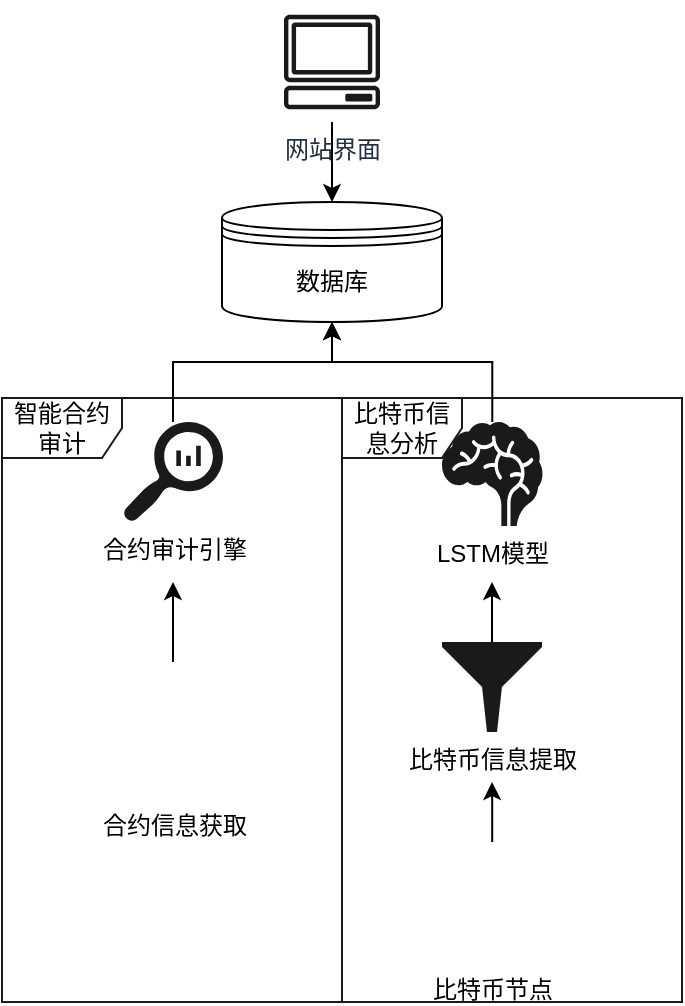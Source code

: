 <mxfile version="14.2.4" type="github">
  <diagram id="DMizLd6jPB5jcuzPNhlE" name="Page-1">
    <mxGraphModel dx="1422" dy="832" grid="1" gridSize="10" guides="1" tooltips="1" connect="1" arrows="1" fold="1" page="1" pageScale="1" pageWidth="850" pageHeight="1100" math="0" shadow="0">
      <root>
        <mxCell id="0" />
        <mxCell id="1" parent="0" />
        <mxCell id="u1e_f7d8fE_HU2oM6N3n-2" value="数据库" style="shape=datastore;whiteSpace=wrap;html=1;" parent="1" vertex="1">
          <mxGeometry x="340" y="280" width="110" height="60" as="geometry" />
        </mxCell>
        <mxCell id="u1e_f7d8fE_HU2oM6N3n-8" value="" style="edgeStyle=orthogonalEdgeStyle;rounded=0;orthogonalLoop=1;jettySize=auto;html=1;" parent="1" source="u1e_f7d8fE_HU2oM6N3n-3" target="u1e_f7d8fE_HU2oM6N3n-2" edge="1">
          <mxGeometry relative="1" as="geometry" />
        </mxCell>
        <mxCell id="u1e_f7d8fE_HU2oM6N3n-3" value="网站界面" style="outlineConnect=0;fontColor=#232F3E;gradientColor=none;fillColor=#ffffff;dashed=0;verticalLabelPosition=bottom;verticalAlign=top;align=center;html=1;fontSize=12;fontStyle=0;aspect=fixed;shape=mxgraph.aws4.resourceIcon;resIcon=mxgraph.aws4.client;strokeColor=#1A1A1A;" parent="1" vertex="1">
          <mxGeometry x="365" y="180" width="60" height="60" as="geometry" />
        </mxCell>
        <mxCell id="u1e_f7d8fE_HU2oM6N3n-22" style="edgeStyle=orthogonalEdgeStyle;rounded=0;orthogonalLoop=1;jettySize=auto;html=1;" parent="1" source="u1e_f7d8fE_HU2oM6N3n-6" edge="1">
          <mxGeometry relative="1" as="geometry">
            <mxPoint x="475" y="570" as="targetPoint" />
          </mxGeometry>
        </mxCell>
        <mxCell id="u1e_f7d8fE_HU2oM6N3n-6" value="比特币节点" style="shape=image;html=1;verticalAlign=top;verticalLabelPosition=bottom;labelBackgroundColor=#ffffff;imageAspect=0;aspect=fixed;image=https://cdn4.iconfinder.com/data/icons/cryptocoins/227/BTC-128.png" parent="1" vertex="1">
          <mxGeometry x="445.13" y="600" width="60" height="60" as="geometry" />
        </mxCell>
        <mxCell id="u1e_f7d8fE_HU2oM6N3n-28" style="edgeStyle=orthogonalEdgeStyle;rounded=0;orthogonalLoop=1;jettySize=auto;html=1;entryX=0.5;entryY=1;entryDx=0;entryDy=0;" parent="1" source="u1e_f7d8fE_HU2oM6N3n-7" target="u1e_f7d8fE_HU2oM6N3n-2" edge="1">
          <mxGeometry relative="1" as="geometry">
            <Array as="points">
              <mxPoint x="475" y="360" />
              <mxPoint x="395" y="360" />
            </Array>
          </mxGeometry>
        </mxCell>
        <mxCell id="u1e_f7d8fE_HU2oM6N3n-7" value="LSTM模型" style="shape=mxgraph.signs.healthcare.brain;html=1;pointerEvents=1;strokeColor=none;verticalLabelPosition=bottom;verticalAlign=top;align=center;fillColor=#1A1A1A;" parent="1" vertex="1">
          <mxGeometry x="450" y="390" width="50.25" height="52" as="geometry" />
        </mxCell>
        <mxCell id="u1e_f7d8fE_HU2oM6N3n-17" style="edgeStyle=orthogonalEdgeStyle;rounded=0;orthogonalLoop=1;jettySize=auto;html=1;entryX=0.5;entryY=1;entryDx=0;entryDy=0;" parent="1" source="u1e_f7d8fE_HU2oM6N3n-10" target="u1e_f7d8fE_HU2oM6N3n-2" edge="1">
          <mxGeometry relative="1" as="geometry">
            <Array as="points">
              <mxPoint x="315" y="360" />
              <mxPoint x="395" y="360" />
            </Array>
          </mxGeometry>
        </mxCell>
        <mxCell id="u1e_f7d8fE_HU2oM6N3n-10" value="合约审计引擎" style="pointerEvents=1;shadow=0;dashed=0;html=1;strokeColor=none;labelPosition=center;verticalLabelPosition=bottom;verticalAlign=top;align=center;shape=mxgraph.mscae.oms.log_search;fillColor=#1A1A1A;" parent="1" vertex="1">
          <mxGeometry x="290.5" y="390" width="50" height="50" as="geometry" />
        </mxCell>
        <mxCell id="u1e_f7d8fE_HU2oM6N3n-16" style="edgeStyle=orthogonalEdgeStyle;rounded=0;orthogonalLoop=1;jettySize=auto;html=1;" parent="1" source="u1e_f7d8fE_HU2oM6N3n-12" edge="1">
          <mxGeometry relative="1" as="geometry">
            <mxPoint x="315.5" y="470" as="targetPoint" />
          </mxGeometry>
        </mxCell>
        <mxCell id="u1e_f7d8fE_HU2oM6N3n-12" value="合约信息获取" style="shape=image;html=1;verticalAlign=top;verticalLabelPosition=bottom;labelBackgroundColor=#ffffff;imageAspect=0;aspect=fixed;image=https://cdn2.iconfinder.com/data/icons/free-solid-halloween-icons/24/Spider-128.png" parent="1" vertex="1">
          <mxGeometry x="281.5" y="510" width="68" height="68" as="geometry" />
        </mxCell>
        <mxCell id="u1e_f7d8fE_HU2oM6N3n-19" style="edgeStyle=orthogonalEdgeStyle;rounded=0;orthogonalLoop=1;jettySize=auto;html=1;" parent="1" source="u1e_f7d8fE_HU2oM6N3n-13" edge="1">
          <mxGeometry relative="1" as="geometry">
            <mxPoint x="475" y="470" as="targetPoint" />
          </mxGeometry>
        </mxCell>
        <mxCell id="u1e_f7d8fE_HU2oM6N3n-13" value="比特币信息提取" style="aspect=fixed;pointerEvents=1;shadow=0;dashed=0;html=1;strokeColor=none;labelPosition=center;verticalLabelPosition=bottom;verticalAlign=top;align=center;shape=mxgraph.mscae.enterprise.filter;fillColor=#1A1A1A;" parent="1" vertex="1">
          <mxGeometry x="450" y="500" width="50" height="45" as="geometry" />
        </mxCell>
        <mxCell id="u1e_f7d8fE_HU2oM6N3n-24" value="智能合约审计" style="shape=umlFrame;whiteSpace=wrap;html=1;strokeColor=#1A1A1A;fillColor=#FFFFFF;" parent="1" vertex="1">
          <mxGeometry x="230" y="378" width="170" height="302" as="geometry" />
        </mxCell>
        <mxCell id="u1e_f7d8fE_HU2oM6N3n-26" value="比特币信息分析" style="shape=umlFrame;whiteSpace=wrap;html=1;strokeColor=#1A1A1A;fillColor=#FFFFFF;" parent="1" vertex="1">
          <mxGeometry x="400" y="378" width="170" height="302" as="geometry" />
        </mxCell>
      </root>
    </mxGraphModel>
  </diagram>
</mxfile>

